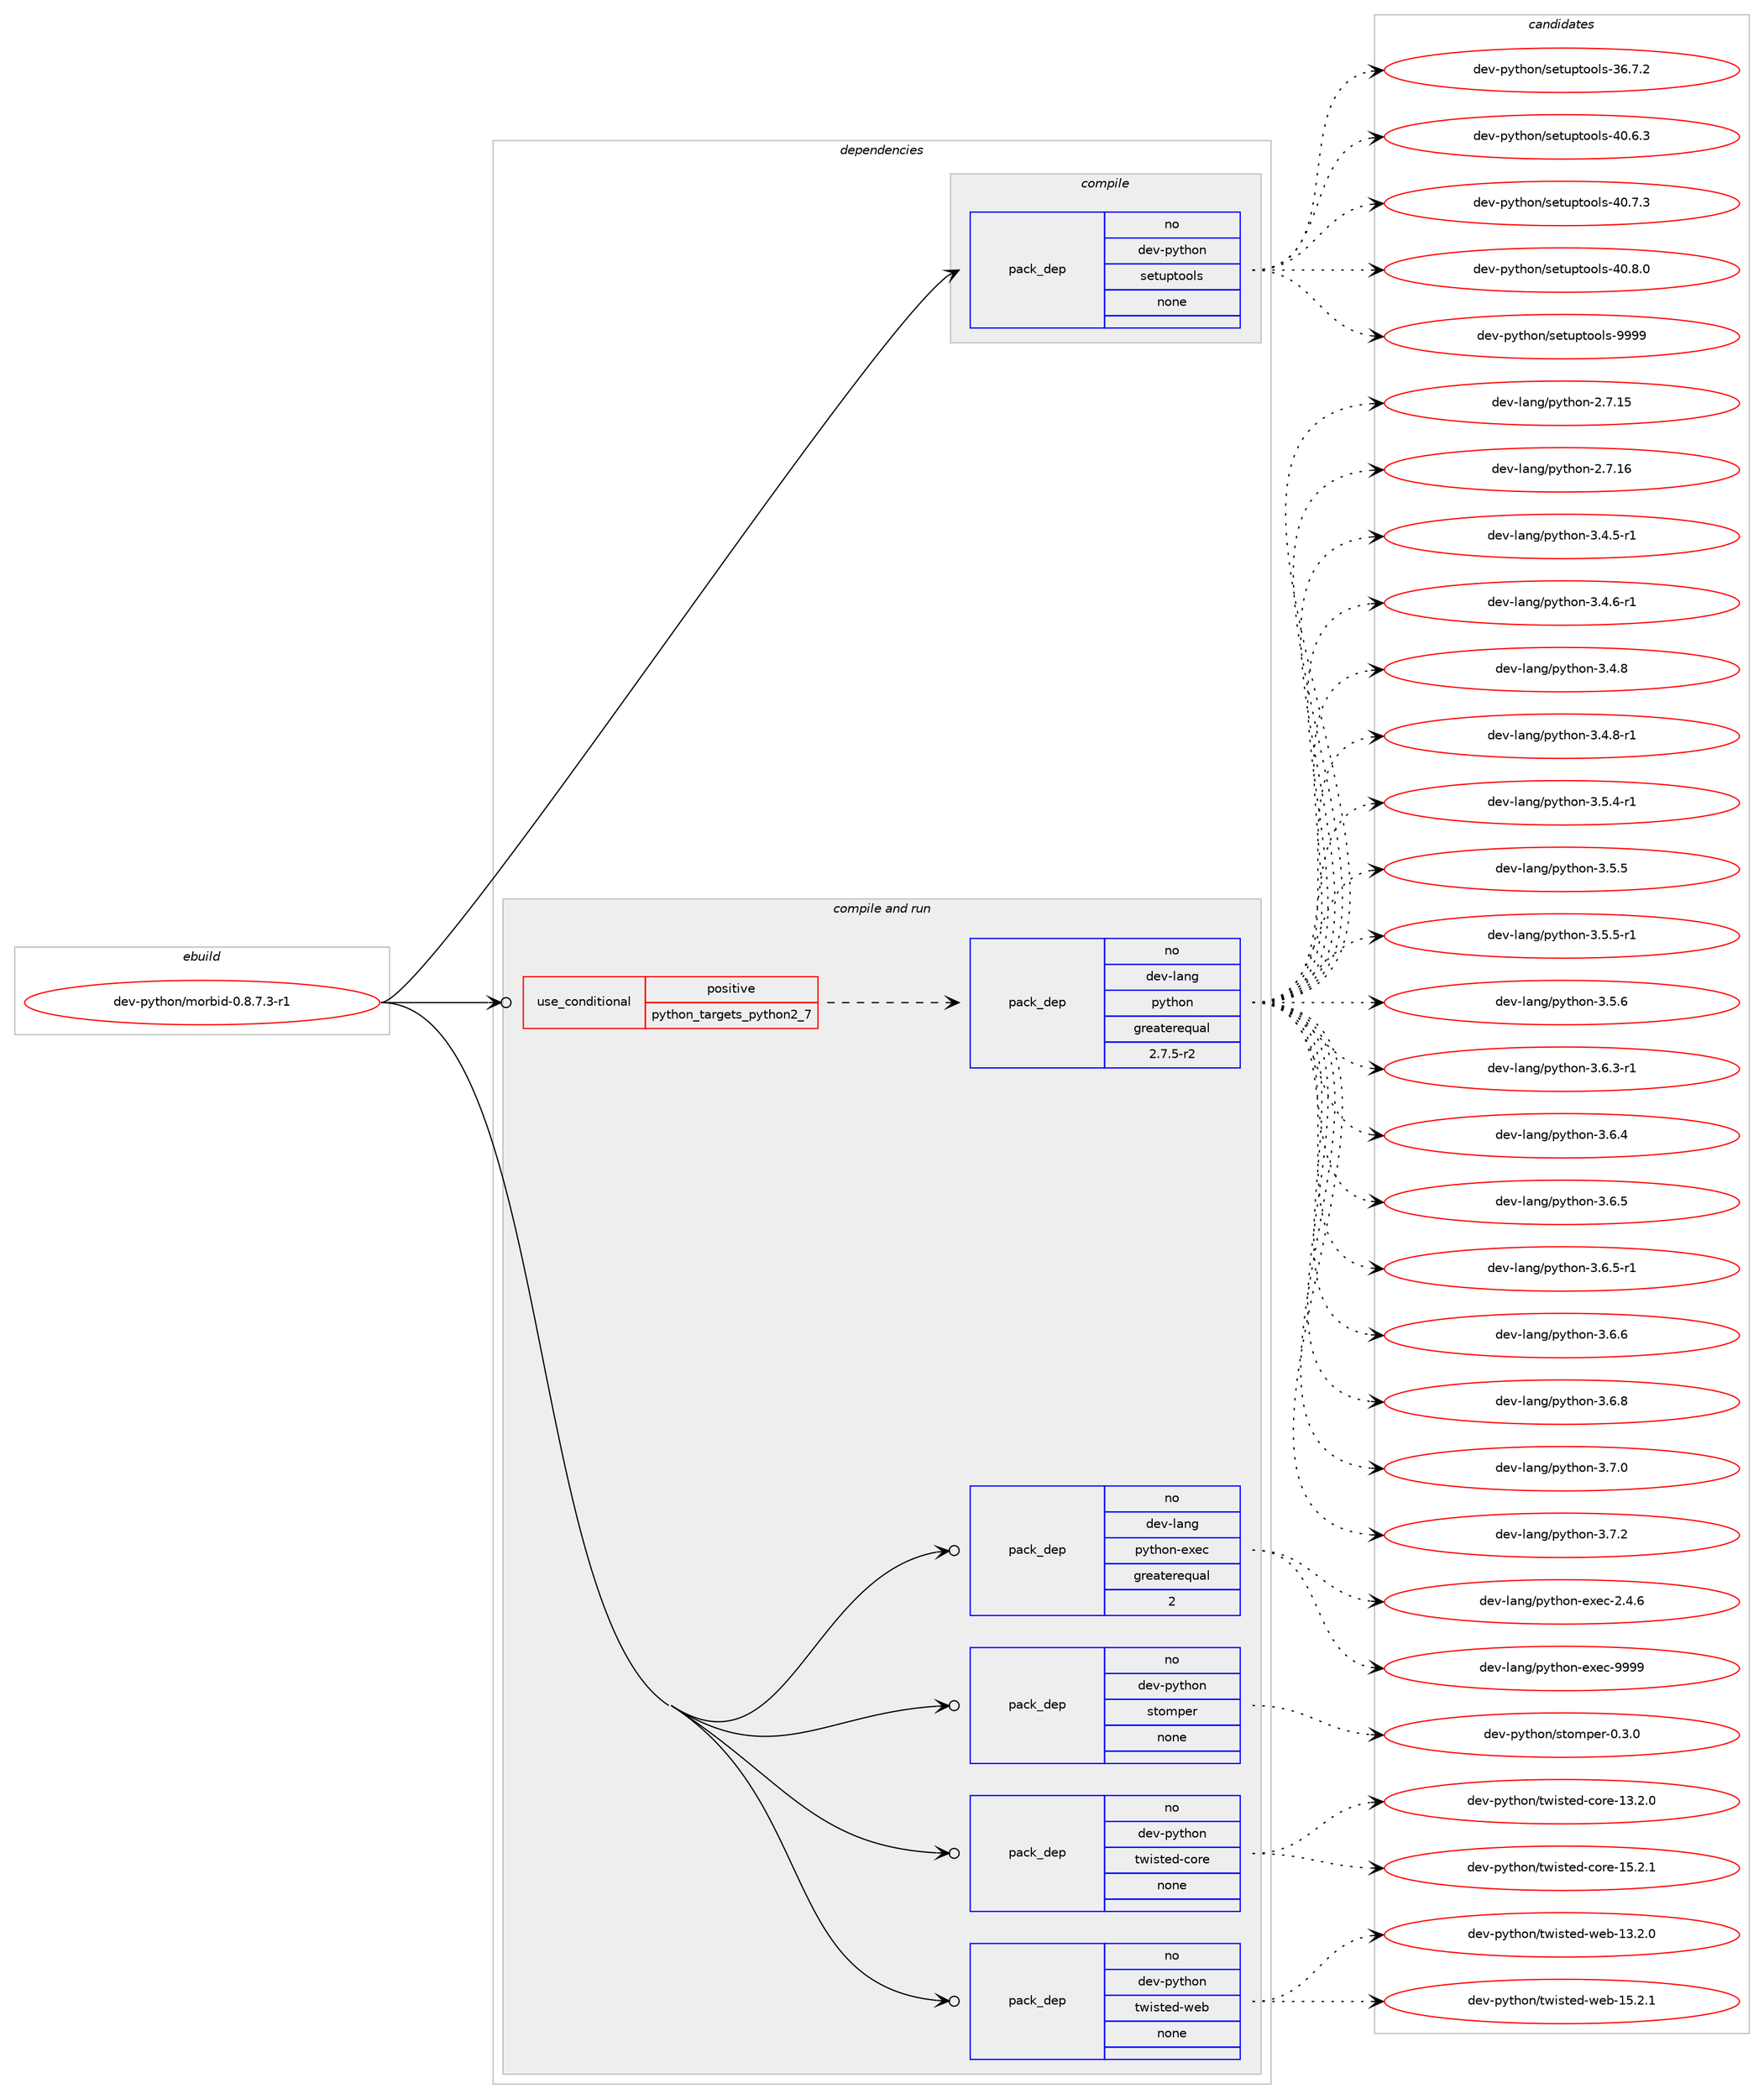 digraph prolog {

# *************
# Graph options
# *************

newrank=true;
concentrate=true;
compound=true;
graph [rankdir=LR,fontname=Helvetica,fontsize=10,ranksep=1.5];#, ranksep=2.5, nodesep=0.2];
edge  [arrowhead=vee];
node  [fontname=Helvetica,fontsize=10];

# **********
# The ebuild
# **********

subgraph cluster_leftcol {
color=gray;
rank=same;
label=<<i>ebuild</i>>;
id [label="dev-python/morbid-0.8.7.3-r1", color=red, width=4, href="../dev-python/morbid-0.8.7.3-r1.svg"];
}

# ****************
# The dependencies
# ****************

subgraph cluster_midcol {
color=gray;
label=<<i>dependencies</i>>;
subgraph cluster_compile {
fillcolor="#eeeeee";
style=filled;
label=<<i>compile</i>>;
subgraph pack1018313 {
dependency1419199 [label=<<TABLE BORDER="0" CELLBORDER="1" CELLSPACING="0" CELLPADDING="4" WIDTH="220"><TR><TD ROWSPAN="6" CELLPADDING="30">pack_dep</TD></TR><TR><TD WIDTH="110">no</TD></TR><TR><TD>dev-python</TD></TR><TR><TD>setuptools</TD></TR><TR><TD>none</TD></TR><TR><TD></TD></TR></TABLE>>, shape=none, color=blue];
}
id:e -> dependency1419199:w [weight=20,style="solid",arrowhead="vee"];
}
subgraph cluster_compileandrun {
fillcolor="#eeeeee";
style=filled;
label=<<i>compile and run</i>>;
subgraph cond377612 {
dependency1419200 [label=<<TABLE BORDER="0" CELLBORDER="1" CELLSPACING="0" CELLPADDING="4"><TR><TD ROWSPAN="3" CELLPADDING="10">use_conditional</TD></TR><TR><TD>positive</TD></TR><TR><TD>python_targets_python2_7</TD></TR></TABLE>>, shape=none, color=red];
subgraph pack1018314 {
dependency1419201 [label=<<TABLE BORDER="0" CELLBORDER="1" CELLSPACING="0" CELLPADDING="4" WIDTH="220"><TR><TD ROWSPAN="6" CELLPADDING="30">pack_dep</TD></TR><TR><TD WIDTH="110">no</TD></TR><TR><TD>dev-lang</TD></TR><TR><TD>python</TD></TR><TR><TD>greaterequal</TD></TR><TR><TD>2.7.5-r2</TD></TR></TABLE>>, shape=none, color=blue];
}
dependency1419200:e -> dependency1419201:w [weight=20,style="dashed",arrowhead="vee"];
}
id:e -> dependency1419200:w [weight=20,style="solid",arrowhead="odotvee"];
subgraph pack1018315 {
dependency1419202 [label=<<TABLE BORDER="0" CELLBORDER="1" CELLSPACING="0" CELLPADDING="4" WIDTH="220"><TR><TD ROWSPAN="6" CELLPADDING="30">pack_dep</TD></TR><TR><TD WIDTH="110">no</TD></TR><TR><TD>dev-lang</TD></TR><TR><TD>python-exec</TD></TR><TR><TD>greaterequal</TD></TR><TR><TD>2</TD></TR></TABLE>>, shape=none, color=blue];
}
id:e -> dependency1419202:w [weight=20,style="solid",arrowhead="odotvee"];
subgraph pack1018316 {
dependency1419203 [label=<<TABLE BORDER="0" CELLBORDER="1" CELLSPACING="0" CELLPADDING="4" WIDTH="220"><TR><TD ROWSPAN="6" CELLPADDING="30">pack_dep</TD></TR><TR><TD WIDTH="110">no</TD></TR><TR><TD>dev-python</TD></TR><TR><TD>stomper</TD></TR><TR><TD>none</TD></TR><TR><TD></TD></TR></TABLE>>, shape=none, color=blue];
}
id:e -> dependency1419203:w [weight=20,style="solid",arrowhead="odotvee"];
subgraph pack1018317 {
dependency1419204 [label=<<TABLE BORDER="0" CELLBORDER="1" CELLSPACING="0" CELLPADDING="4" WIDTH="220"><TR><TD ROWSPAN="6" CELLPADDING="30">pack_dep</TD></TR><TR><TD WIDTH="110">no</TD></TR><TR><TD>dev-python</TD></TR><TR><TD>twisted-core</TD></TR><TR><TD>none</TD></TR><TR><TD></TD></TR></TABLE>>, shape=none, color=blue];
}
id:e -> dependency1419204:w [weight=20,style="solid",arrowhead="odotvee"];
subgraph pack1018318 {
dependency1419205 [label=<<TABLE BORDER="0" CELLBORDER="1" CELLSPACING="0" CELLPADDING="4" WIDTH="220"><TR><TD ROWSPAN="6" CELLPADDING="30">pack_dep</TD></TR><TR><TD WIDTH="110">no</TD></TR><TR><TD>dev-python</TD></TR><TR><TD>twisted-web</TD></TR><TR><TD>none</TD></TR><TR><TD></TD></TR></TABLE>>, shape=none, color=blue];
}
id:e -> dependency1419205:w [weight=20,style="solid",arrowhead="odotvee"];
}
subgraph cluster_run {
fillcolor="#eeeeee";
style=filled;
label=<<i>run</i>>;
}
}

# **************
# The candidates
# **************

subgraph cluster_choices {
rank=same;
color=gray;
label=<<i>candidates</i>>;

subgraph choice1018313 {
color=black;
nodesep=1;
choice100101118451121211161041111104711510111611711211611111110811545515446554650 [label="dev-python/setuptools-36.7.2", color=red, width=4,href="../dev-python/setuptools-36.7.2.svg"];
choice100101118451121211161041111104711510111611711211611111110811545524846544651 [label="dev-python/setuptools-40.6.3", color=red, width=4,href="../dev-python/setuptools-40.6.3.svg"];
choice100101118451121211161041111104711510111611711211611111110811545524846554651 [label="dev-python/setuptools-40.7.3", color=red, width=4,href="../dev-python/setuptools-40.7.3.svg"];
choice100101118451121211161041111104711510111611711211611111110811545524846564648 [label="dev-python/setuptools-40.8.0", color=red, width=4,href="../dev-python/setuptools-40.8.0.svg"];
choice10010111845112121116104111110471151011161171121161111111081154557575757 [label="dev-python/setuptools-9999", color=red, width=4,href="../dev-python/setuptools-9999.svg"];
dependency1419199:e -> choice100101118451121211161041111104711510111611711211611111110811545515446554650:w [style=dotted,weight="100"];
dependency1419199:e -> choice100101118451121211161041111104711510111611711211611111110811545524846544651:w [style=dotted,weight="100"];
dependency1419199:e -> choice100101118451121211161041111104711510111611711211611111110811545524846554651:w [style=dotted,weight="100"];
dependency1419199:e -> choice100101118451121211161041111104711510111611711211611111110811545524846564648:w [style=dotted,weight="100"];
dependency1419199:e -> choice10010111845112121116104111110471151011161171121161111111081154557575757:w [style=dotted,weight="100"];
}
subgraph choice1018314 {
color=black;
nodesep=1;
choice10010111845108971101034711212111610411111045504655464953 [label="dev-lang/python-2.7.15", color=red, width=4,href="../dev-lang/python-2.7.15.svg"];
choice10010111845108971101034711212111610411111045504655464954 [label="dev-lang/python-2.7.16", color=red, width=4,href="../dev-lang/python-2.7.16.svg"];
choice1001011184510897110103471121211161041111104551465246534511449 [label="dev-lang/python-3.4.5-r1", color=red, width=4,href="../dev-lang/python-3.4.5-r1.svg"];
choice1001011184510897110103471121211161041111104551465246544511449 [label="dev-lang/python-3.4.6-r1", color=red, width=4,href="../dev-lang/python-3.4.6-r1.svg"];
choice100101118451089711010347112121116104111110455146524656 [label="dev-lang/python-3.4.8", color=red, width=4,href="../dev-lang/python-3.4.8.svg"];
choice1001011184510897110103471121211161041111104551465246564511449 [label="dev-lang/python-3.4.8-r1", color=red, width=4,href="../dev-lang/python-3.4.8-r1.svg"];
choice1001011184510897110103471121211161041111104551465346524511449 [label="dev-lang/python-3.5.4-r1", color=red, width=4,href="../dev-lang/python-3.5.4-r1.svg"];
choice100101118451089711010347112121116104111110455146534653 [label="dev-lang/python-3.5.5", color=red, width=4,href="../dev-lang/python-3.5.5.svg"];
choice1001011184510897110103471121211161041111104551465346534511449 [label="dev-lang/python-3.5.5-r1", color=red, width=4,href="../dev-lang/python-3.5.5-r1.svg"];
choice100101118451089711010347112121116104111110455146534654 [label="dev-lang/python-3.5.6", color=red, width=4,href="../dev-lang/python-3.5.6.svg"];
choice1001011184510897110103471121211161041111104551465446514511449 [label="dev-lang/python-3.6.3-r1", color=red, width=4,href="../dev-lang/python-3.6.3-r1.svg"];
choice100101118451089711010347112121116104111110455146544652 [label="dev-lang/python-3.6.4", color=red, width=4,href="../dev-lang/python-3.6.4.svg"];
choice100101118451089711010347112121116104111110455146544653 [label="dev-lang/python-3.6.5", color=red, width=4,href="../dev-lang/python-3.6.5.svg"];
choice1001011184510897110103471121211161041111104551465446534511449 [label="dev-lang/python-3.6.5-r1", color=red, width=4,href="../dev-lang/python-3.6.5-r1.svg"];
choice100101118451089711010347112121116104111110455146544654 [label="dev-lang/python-3.6.6", color=red, width=4,href="../dev-lang/python-3.6.6.svg"];
choice100101118451089711010347112121116104111110455146544656 [label="dev-lang/python-3.6.8", color=red, width=4,href="../dev-lang/python-3.6.8.svg"];
choice100101118451089711010347112121116104111110455146554648 [label="dev-lang/python-3.7.0", color=red, width=4,href="../dev-lang/python-3.7.0.svg"];
choice100101118451089711010347112121116104111110455146554650 [label="dev-lang/python-3.7.2", color=red, width=4,href="../dev-lang/python-3.7.2.svg"];
dependency1419201:e -> choice10010111845108971101034711212111610411111045504655464953:w [style=dotted,weight="100"];
dependency1419201:e -> choice10010111845108971101034711212111610411111045504655464954:w [style=dotted,weight="100"];
dependency1419201:e -> choice1001011184510897110103471121211161041111104551465246534511449:w [style=dotted,weight="100"];
dependency1419201:e -> choice1001011184510897110103471121211161041111104551465246544511449:w [style=dotted,weight="100"];
dependency1419201:e -> choice100101118451089711010347112121116104111110455146524656:w [style=dotted,weight="100"];
dependency1419201:e -> choice1001011184510897110103471121211161041111104551465246564511449:w [style=dotted,weight="100"];
dependency1419201:e -> choice1001011184510897110103471121211161041111104551465346524511449:w [style=dotted,weight="100"];
dependency1419201:e -> choice100101118451089711010347112121116104111110455146534653:w [style=dotted,weight="100"];
dependency1419201:e -> choice1001011184510897110103471121211161041111104551465346534511449:w [style=dotted,weight="100"];
dependency1419201:e -> choice100101118451089711010347112121116104111110455146534654:w [style=dotted,weight="100"];
dependency1419201:e -> choice1001011184510897110103471121211161041111104551465446514511449:w [style=dotted,weight="100"];
dependency1419201:e -> choice100101118451089711010347112121116104111110455146544652:w [style=dotted,weight="100"];
dependency1419201:e -> choice100101118451089711010347112121116104111110455146544653:w [style=dotted,weight="100"];
dependency1419201:e -> choice1001011184510897110103471121211161041111104551465446534511449:w [style=dotted,weight="100"];
dependency1419201:e -> choice100101118451089711010347112121116104111110455146544654:w [style=dotted,weight="100"];
dependency1419201:e -> choice100101118451089711010347112121116104111110455146544656:w [style=dotted,weight="100"];
dependency1419201:e -> choice100101118451089711010347112121116104111110455146554648:w [style=dotted,weight="100"];
dependency1419201:e -> choice100101118451089711010347112121116104111110455146554650:w [style=dotted,weight="100"];
}
subgraph choice1018315 {
color=black;
nodesep=1;
choice1001011184510897110103471121211161041111104510112010199455046524654 [label="dev-lang/python-exec-2.4.6", color=red, width=4,href="../dev-lang/python-exec-2.4.6.svg"];
choice10010111845108971101034711212111610411111045101120101994557575757 [label="dev-lang/python-exec-9999", color=red, width=4,href="../dev-lang/python-exec-9999.svg"];
dependency1419202:e -> choice1001011184510897110103471121211161041111104510112010199455046524654:w [style=dotted,weight="100"];
dependency1419202:e -> choice10010111845108971101034711212111610411111045101120101994557575757:w [style=dotted,weight="100"];
}
subgraph choice1018316 {
color=black;
nodesep=1;
choice1001011184511212111610411111047115116111109112101114454846514648 [label="dev-python/stomper-0.3.0", color=red, width=4,href="../dev-python/stomper-0.3.0.svg"];
dependency1419203:e -> choice1001011184511212111610411111047115116111109112101114454846514648:w [style=dotted,weight="100"];
}
subgraph choice1018317 {
color=black;
nodesep=1;
choice1001011184511212111610411111047116119105115116101100459911111410145495146504648 [label="dev-python/twisted-core-13.2.0", color=red, width=4,href="../dev-python/twisted-core-13.2.0.svg"];
choice1001011184511212111610411111047116119105115116101100459911111410145495346504649 [label="dev-python/twisted-core-15.2.1", color=red, width=4,href="../dev-python/twisted-core-15.2.1.svg"];
dependency1419204:e -> choice1001011184511212111610411111047116119105115116101100459911111410145495146504648:w [style=dotted,weight="100"];
dependency1419204:e -> choice1001011184511212111610411111047116119105115116101100459911111410145495346504649:w [style=dotted,weight="100"];
}
subgraph choice1018318 {
color=black;
nodesep=1;
choice1001011184511212111610411111047116119105115116101100451191019845495146504648 [label="dev-python/twisted-web-13.2.0", color=red, width=4,href="../dev-python/twisted-web-13.2.0.svg"];
choice1001011184511212111610411111047116119105115116101100451191019845495346504649 [label="dev-python/twisted-web-15.2.1", color=red, width=4,href="../dev-python/twisted-web-15.2.1.svg"];
dependency1419205:e -> choice1001011184511212111610411111047116119105115116101100451191019845495146504648:w [style=dotted,weight="100"];
dependency1419205:e -> choice1001011184511212111610411111047116119105115116101100451191019845495346504649:w [style=dotted,weight="100"];
}
}

}
